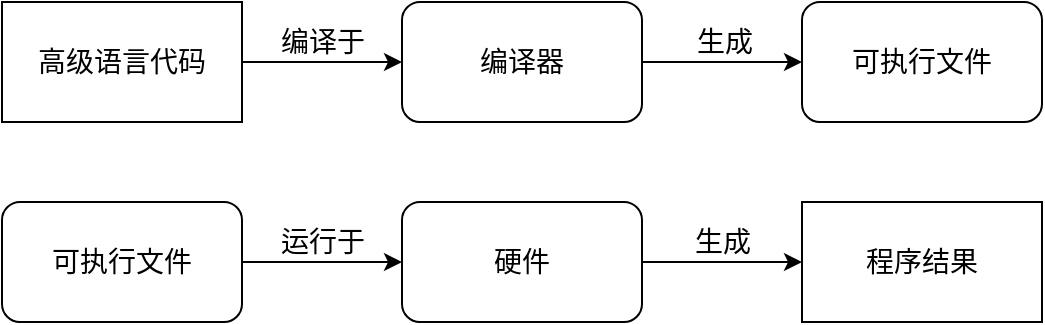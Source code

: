 <mxfile version="20.7.4" type="device"><diagram id="BHNtjd0B1_8xWrHU8JPO" name="Page-1"><mxGraphModel dx="1050" dy="669" grid="1" gridSize="10" guides="1" tooltips="1" connect="1" arrows="1" fold="1" page="1" pageScale="1" pageWidth="4681" pageHeight="3300" math="0" shadow="0"><root><mxCell id="0"/><mxCell id="1" parent="0"/><mxCell id="mjbOToeMrJawhHiGDscF-3" style="edgeStyle=orthogonalEdgeStyle;rounded=0;orthogonalLoop=1;jettySize=auto;html=1;fontSize=14;" parent="1" source="mjbOToeMrJawhHiGDscF-1" target="mjbOToeMrJawhHiGDscF-2" edge="1"><mxGeometry relative="1" as="geometry"/></mxCell><mxCell id="mjbOToeMrJawhHiGDscF-4" value="编译于" style="edgeLabel;html=1;align=center;verticalAlign=middle;resizable=0;points=[];fontSize=14;labelBackgroundColor=none;" parent="mjbOToeMrJawhHiGDscF-3" vertex="1" connectable="0"><mxGeometry x="-0.146" y="-2" relative="1" as="geometry"><mxPoint x="6" y="-12" as="offset"/></mxGeometry></mxCell><mxCell id="mjbOToeMrJawhHiGDscF-1" value="&lt;font style=&quot;font-size: 14px;&quot;&gt;高级语言代码&lt;/font&gt;" style="rounded=0;whiteSpace=wrap;html=1;fillColor=none;" parent="1" vertex="1"><mxGeometry x="120" y="120" width="120" height="60" as="geometry"/></mxCell><mxCell id="mjbOToeMrJawhHiGDscF-6" style="edgeStyle=orthogonalEdgeStyle;rounded=0;orthogonalLoop=1;jettySize=auto;html=1;exitX=1;exitY=0.5;exitDx=0;exitDy=0;entryX=0;entryY=0.5;entryDx=0;entryDy=0;fontSize=14;" parent="1" source="mjbOToeMrJawhHiGDscF-2" target="mjbOToeMrJawhHiGDscF-5" edge="1"><mxGeometry relative="1" as="geometry"/></mxCell><mxCell id="mjbOToeMrJawhHiGDscF-7" value="生成" style="edgeLabel;html=1;align=center;verticalAlign=middle;resizable=0;points=[];fontSize=14;labelBackgroundColor=none;" parent="mjbOToeMrJawhHiGDscF-6" vertex="1" connectable="0"><mxGeometry x="0.26" y="-2" relative="1" as="geometry"><mxPoint x="-10" y="-12" as="offset"/></mxGeometry></mxCell><mxCell id="mjbOToeMrJawhHiGDscF-2" value="编译器" style="rounded=1;whiteSpace=wrap;html=1;fontSize=14;fillColor=none;" parent="1" vertex="1"><mxGeometry x="320" y="120" width="120" height="60" as="geometry"/></mxCell><mxCell id="mjbOToeMrJawhHiGDscF-5" value="可执行文件" style="rounded=1;whiteSpace=wrap;html=1;fontSize=14;fillColor=none;" parent="1" vertex="1"><mxGeometry x="520" y="120" width="120" height="60" as="geometry"/></mxCell><mxCell id="mjbOToeMrJawhHiGDscF-12" style="edgeStyle=orthogonalEdgeStyle;rounded=0;orthogonalLoop=1;jettySize=auto;html=1;exitX=1;exitY=0.5;exitDx=0;exitDy=0;entryX=0;entryY=0.5;entryDx=0;entryDy=0;fontSize=14;" parent="1" source="mjbOToeMrJawhHiGDscF-9" target="mjbOToeMrJawhHiGDscF-10" edge="1"><mxGeometry relative="1" as="geometry"/></mxCell><mxCell id="mjbOToeMrJawhHiGDscF-14" value="运行于" style="edgeLabel;html=1;align=center;verticalAlign=middle;resizable=0;points=[];fontSize=14;labelBackgroundColor=none;" parent="mjbOToeMrJawhHiGDscF-12" vertex="1" connectable="0"><mxGeometry x="0.226" y="1" relative="1" as="geometry"><mxPoint x="-9" y="-9" as="offset"/></mxGeometry></mxCell><mxCell id="mjbOToeMrJawhHiGDscF-9" value="可执行文件" style="rounded=1;whiteSpace=wrap;html=1;fontSize=14;fillColor=none;" parent="1" vertex="1"><mxGeometry x="120" y="220" width="120" height="60" as="geometry"/></mxCell><mxCell id="mjbOToeMrJawhHiGDscF-13" style="edgeStyle=orthogonalEdgeStyle;rounded=0;orthogonalLoop=1;jettySize=auto;html=1;entryX=0;entryY=0.5;entryDx=0;entryDy=0;fontSize=14;" parent="1" source="mjbOToeMrJawhHiGDscF-10" target="mjbOToeMrJawhHiGDscF-11" edge="1"><mxGeometry relative="1" as="geometry"/></mxCell><mxCell id="mjbOToeMrJawhHiGDscF-15" value="生成" style="edgeLabel;html=1;align=center;verticalAlign=middle;resizable=0;points=[];fontSize=14;labelBackgroundColor=none;" parent="mjbOToeMrJawhHiGDscF-13" vertex="1" connectable="0"><mxGeometry x="0.269" relative="1" as="geometry"><mxPoint x="-11" y="-10" as="offset"/></mxGeometry></mxCell><mxCell id="mjbOToeMrJawhHiGDscF-10" value="硬件" style="rounded=1;whiteSpace=wrap;html=1;fontSize=14;fillColor=none;" parent="1" vertex="1"><mxGeometry x="320" y="220" width="120" height="60" as="geometry"/></mxCell><mxCell id="mjbOToeMrJawhHiGDscF-11" value="程序结果" style="rounded=0;whiteSpace=wrap;html=1;fontSize=14;fillColor=none;" parent="1" vertex="1"><mxGeometry x="520" y="220" width="120" height="60" as="geometry"/></mxCell></root></mxGraphModel></diagram></mxfile>